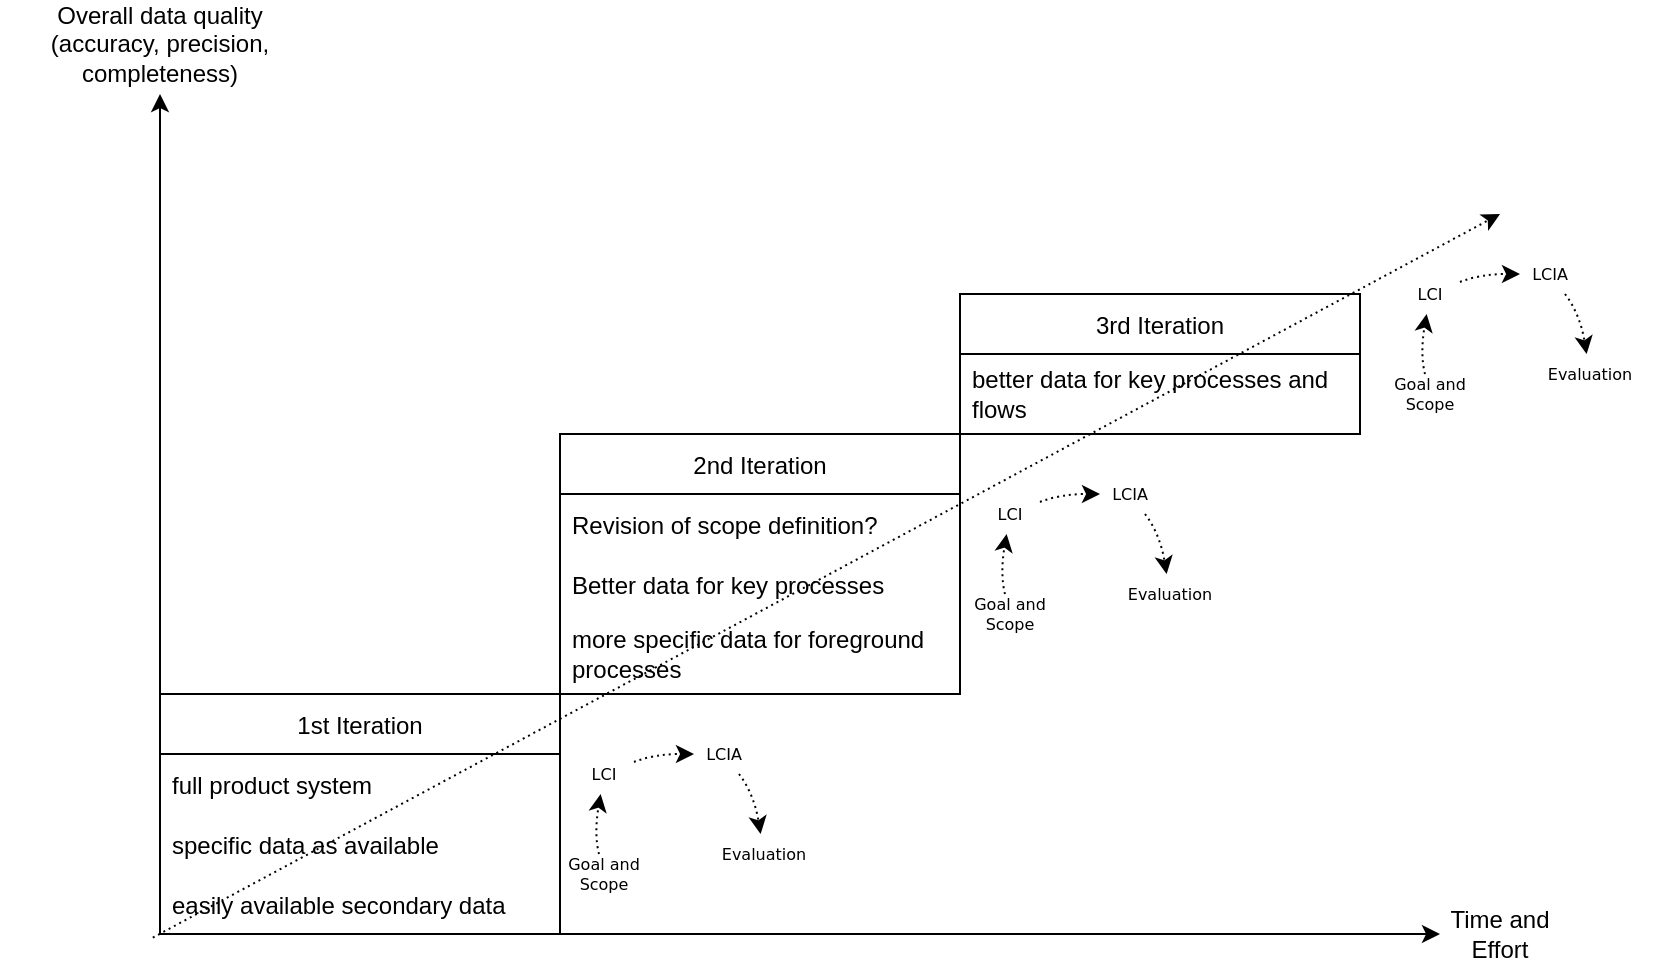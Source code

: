 <mxfile version="18.0.1" type="device"><diagram id="VoKbHEzUuemfzcEp0u5A" name="Page-1"><mxGraphModel dx="1403" dy="812" grid="1" gridSize="10" guides="1" tooltips="1" connect="1" arrows="1" fold="1" page="1" pageScale="1" pageWidth="1169" pageHeight="827" math="0" shadow="0"><root><mxCell id="0"/><mxCell id="1" parent="0"/><mxCell id="-6AFv5SehDddD2G95PqS-1" value="" style="endArrow=classic;html=1;rounded=0;" edge="1" parent="1"><mxGeometry width="50" height="50" relative="1" as="geometry"><mxPoint x="120" y="600" as="sourcePoint"/><mxPoint x="120" y="180" as="targetPoint"/></mxGeometry></mxCell><mxCell id="-6AFv5SehDddD2G95PqS-2" value="" style="endArrow=classic;html=1;rounded=0;" edge="1" parent="1"><mxGeometry width="50" height="50" relative="1" as="geometry"><mxPoint x="120" y="600" as="sourcePoint"/><mxPoint x="760" y="600" as="targetPoint"/></mxGeometry></mxCell><mxCell id="-6AFv5SehDddD2G95PqS-3" value="Time and Effort" style="text;html=1;strokeColor=none;fillColor=none;align=center;verticalAlign=middle;whiteSpace=wrap;rounded=0;" vertex="1" parent="1"><mxGeometry x="760" y="585" width="60" height="30" as="geometry"/></mxCell><mxCell id="-6AFv5SehDddD2G95PqS-4" value="Overall data quality (accuracy, precision, completeness)" style="text;html=1;strokeColor=none;fillColor=none;align=center;verticalAlign=middle;whiteSpace=wrap;rounded=0;" vertex="1" parent="1"><mxGeometry x="40" y="140" width="160" height="30" as="geometry"/></mxCell><mxCell id="-6AFv5SehDddD2G95PqS-6" value="1st Iteration" style="swimlane;fontStyle=0;childLayout=stackLayout;horizontal=1;startSize=30;horizontalStack=0;resizeParent=1;resizeParentMax=0;resizeLast=0;collapsible=1;marginBottom=0;" vertex="1" parent="1"><mxGeometry x="120" y="480" width="200" height="120" as="geometry"/></mxCell><mxCell id="-6AFv5SehDddD2G95PqS-7" value="full product system" style="text;strokeColor=none;fillColor=none;align=left;verticalAlign=middle;spacingLeft=4;spacingRight=4;overflow=hidden;points=[[0,0.5],[1,0.5]];portConstraint=eastwest;rotatable=0;" vertex="1" parent="-6AFv5SehDddD2G95PqS-6"><mxGeometry y="30" width="200" height="30" as="geometry"/></mxCell><mxCell id="-6AFv5SehDddD2G95PqS-8" value="specific data as available" style="text;strokeColor=none;fillColor=none;align=left;verticalAlign=middle;spacingLeft=4;spacingRight=4;overflow=hidden;points=[[0,0.5],[1,0.5]];portConstraint=eastwest;rotatable=0;" vertex="1" parent="-6AFv5SehDddD2G95PqS-6"><mxGeometry y="60" width="200" height="30" as="geometry"/></mxCell><mxCell id="-6AFv5SehDddD2G95PqS-9" value="easily available secondary data" style="text;strokeColor=none;fillColor=none;align=left;verticalAlign=middle;spacingLeft=4;spacingRight=4;overflow=hidden;points=[[0,0.5],[1,0.5]];portConstraint=eastwest;rotatable=0;" vertex="1" parent="-6AFv5SehDddD2G95PqS-6"><mxGeometry y="90" width="200" height="30" as="geometry"/></mxCell><mxCell id="-6AFv5SehDddD2G95PqS-10" value="2nd Iteration" style="swimlane;fontStyle=0;childLayout=stackLayout;horizontal=1;startSize=30;horizontalStack=0;resizeParent=1;resizeParentMax=0;resizeLast=0;collapsible=1;marginBottom=0;" vertex="1" parent="1"><mxGeometry x="320" y="350" width="200" height="130" as="geometry"/></mxCell><mxCell id="-6AFv5SehDddD2G95PqS-11" value="Revision of scope definition?" style="text;strokeColor=none;fillColor=none;align=left;verticalAlign=middle;spacingLeft=4;spacingRight=4;overflow=hidden;points=[[0,0.5],[1,0.5]];portConstraint=eastwest;rotatable=0;" vertex="1" parent="-6AFv5SehDddD2G95PqS-10"><mxGeometry y="30" width="200" height="30" as="geometry"/></mxCell><mxCell id="-6AFv5SehDddD2G95PqS-12" value="Better data for key processes" style="text;strokeColor=none;fillColor=none;align=left;verticalAlign=middle;spacingLeft=4;spacingRight=4;overflow=hidden;points=[[0,0.5],[1,0.5]];portConstraint=eastwest;rotatable=0;" vertex="1" parent="-6AFv5SehDddD2G95PqS-10"><mxGeometry y="60" width="200" height="30" as="geometry"/></mxCell><mxCell id="-6AFv5SehDddD2G95PqS-13" value="more specific data for foreground processes" style="text;strokeColor=none;fillColor=none;align=left;verticalAlign=middle;spacingLeft=4;spacingRight=4;overflow=hidden;points=[[0,0.5],[1,0.5]];portConstraint=eastwest;rotatable=0;whiteSpace=wrap;" vertex="1" parent="-6AFv5SehDddD2G95PqS-10"><mxGeometry y="90" width="200" height="40" as="geometry"/></mxCell><mxCell id="-6AFv5SehDddD2G95PqS-14" value="3rd Iteration" style="swimlane;fontStyle=0;childLayout=stackLayout;horizontal=1;startSize=30;horizontalStack=0;resizeParent=1;resizeParentMax=0;resizeLast=0;collapsible=1;marginBottom=0;" vertex="1" parent="1"><mxGeometry x="520" y="280" width="200" height="70" as="geometry"/></mxCell><mxCell id="-6AFv5SehDddD2G95PqS-15" value="better data for key processes and flows" style="text;strokeColor=none;fillColor=none;align=left;verticalAlign=middle;spacingLeft=4;spacingRight=4;overflow=hidden;points=[[0,0.5],[1,0.5]];portConstraint=eastwest;rotatable=0;whiteSpace=wrap;" vertex="1" parent="-6AFv5SehDddD2G95PqS-14"><mxGeometry y="30" width="200" height="40" as="geometry"/></mxCell><mxCell id="-6AFv5SehDddD2G95PqS-19" value="" style="endArrow=classic;html=1;rounded=0;dashed=1;dashPattern=1 2;exitX=-0.018;exitY=1.06;exitDx=0;exitDy=0;exitPerimeter=0;" edge="1" parent="1" source="-6AFv5SehDddD2G95PqS-9"><mxGeometry width="50" height="50" relative="1" as="geometry"><mxPoint x="540" y="350" as="sourcePoint"/><mxPoint x="790" y="240" as="targetPoint"/></mxGeometry></mxCell><mxCell id="-6AFv5SehDddD2G95PqS-28" value="" style="group" vertex="1" connectable="0" parent="1"><mxGeometry x="327" y="480" width="130" height="110" as="geometry"/></mxCell><mxCell id="-6AFv5SehDddD2G95PqS-20" value="LCI" style="text;html=1;strokeColor=none;fillColor=none;align=center;verticalAlign=middle;whiteSpace=wrap;rounded=0;fontFamily=Dejavu Sans;fontSize=8;" vertex="1" parent="-6AFv5SehDddD2G95PqS-28"><mxGeometry y="30" width="30" height="20" as="geometry"/></mxCell><mxCell id="-6AFv5SehDddD2G95PqS-21" value="LCIA" style="text;html=1;strokeColor=none;fillColor=none;align=center;verticalAlign=middle;whiteSpace=wrap;rounded=0;fontFamily=Dejavu Sans;fontSize=8;" vertex="1" parent="-6AFv5SehDddD2G95PqS-28"><mxGeometry x="60" y="20" width="30" height="20" as="geometry"/></mxCell><mxCell id="-6AFv5SehDddD2G95PqS-22" value="Evaluation" style="text;html=1;strokeColor=none;fillColor=none;align=center;verticalAlign=middle;whiteSpace=wrap;rounded=0;fontFamily=Dejavu Sans;fontSize=8;" vertex="1" parent="-6AFv5SehDddD2G95PqS-28"><mxGeometry x="80" y="70" width="30" height="20" as="geometry"/></mxCell><mxCell id="-6AFv5SehDddD2G95PqS-23" value="Goal and Scope" style="text;html=1;strokeColor=none;fillColor=none;align=center;verticalAlign=middle;whiteSpace=wrap;rounded=0;fontFamily=Dejavu Sans;fontSize=8;" vertex="1" parent="-6AFv5SehDddD2G95PqS-28"><mxGeometry x="-10" y="80" width="50" height="20" as="geometry"/></mxCell><mxCell id="-6AFv5SehDddD2G95PqS-25" value="" style="curved=1;endArrow=classic;html=1;rounded=0;dashed=1;dashPattern=1 2;fontFamily=Dejavu Sans;fontSize=8;" edge="1" parent="-6AFv5SehDddD2G95PqS-28" source="-6AFv5SehDddD2G95PqS-23" target="-6AFv5SehDddD2G95PqS-20"><mxGeometry width="50" height="50" relative="1" as="geometry"><mxPoint x="90" y="60" as="sourcePoint"/><mxPoint x="140" y="10" as="targetPoint"/><Array as="points"><mxPoint x="10" y="70"/></Array></mxGeometry></mxCell><mxCell id="-6AFv5SehDddD2G95PqS-26" value="" style="curved=1;endArrow=classic;html=1;rounded=0;dashed=1;dashPattern=1 2;fontFamily=Dejavu Sans;fontSize=8;" edge="1" parent="-6AFv5SehDddD2G95PqS-28" source="-6AFv5SehDddD2G95PqS-20" target="-6AFv5SehDddD2G95PqS-21"><mxGeometry width="50" height="50" relative="1" as="geometry"><mxPoint x="37.5" y="100" as="sourcePoint"/><mxPoint x="23.75" y="60" as="targetPoint"/><Array as="points"><mxPoint x="40" y="30"/></Array></mxGeometry></mxCell><mxCell id="-6AFv5SehDddD2G95PqS-27" value="" style="curved=1;endArrow=classic;html=1;rounded=0;dashed=1;dashPattern=1 2;fontFamily=Dejavu Sans;fontSize=8;" edge="1" parent="-6AFv5SehDddD2G95PqS-28" source="-6AFv5SehDddD2G95PqS-21" target="-6AFv5SehDddD2G95PqS-22"><mxGeometry width="50" height="50" relative="1" as="geometry"><mxPoint x="107.5" y="40" as="sourcePoint"/><mxPoint x="93.75" as="targetPoint"/><Array as="points"><mxPoint x="90" y="50"/></Array></mxGeometry></mxCell><mxCell id="-6AFv5SehDddD2G95PqS-30" value="" style="group" vertex="1" connectable="0" parent="1"><mxGeometry x="530" y="350" width="130" height="110" as="geometry"/></mxCell><mxCell id="-6AFv5SehDddD2G95PqS-31" value="LCI" style="text;html=1;strokeColor=none;fillColor=none;align=center;verticalAlign=middle;whiteSpace=wrap;rounded=0;fontFamily=Dejavu Sans;fontSize=8;" vertex="1" parent="-6AFv5SehDddD2G95PqS-30"><mxGeometry y="30" width="30" height="20" as="geometry"/></mxCell><mxCell id="-6AFv5SehDddD2G95PqS-32" value="LCIA" style="text;html=1;strokeColor=none;fillColor=none;align=center;verticalAlign=middle;whiteSpace=wrap;rounded=0;fontFamily=Dejavu Sans;fontSize=8;" vertex="1" parent="-6AFv5SehDddD2G95PqS-30"><mxGeometry x="60" y="20" width="30" height="20" as="geometry"/></mxCell><mxCell id="-6AFv5SehDddD2G95PqS-33" value="Evaluation" style="text;html=1;strokeColor=none;fillColor=none;align=center;verticalAlign=middle;whiteSpace=wrap;rounded=0;fontFamily=Dejavu Sans;fontSize=8;" vertex="1" parent="-6AFv5SehDddD2G95PqS-30"><mxGeometry x="80" y="70" width="30" height="20" as="geometry"/></mxCell><mxCell id="-6AFv5SehDddD2G95PqS-34" value="Goal and Scope" style="text;html=1;strokeColor=none;fillColor=none;align=center;verticalAlign=middle;whiteSpace=wrap;rounded=0;fontFamily=Dejavu Sans;fontSize=8;" vertex="1" parent="-6AFv5SehDddD2G95PqS-30"><mxGeometry x="-10" y="80" width="50" height="20" as="geometry"/></mxCell><mxCell id="-6AFv5SehDddD2G95PqS-35" value="" style="curved=1;endArrow=classic;html=1;rounded=0;dashed=1;dashPattern=1 2;fontFamily=Dejavu Sans;fontSize=8;" edge="1" parent="-6AFv5SehDddD2G95PqS-30" source="-6AFv5SehDddD2G95PqS-34" target="-6AFv5SehDddD2G95PqS-31"><mxGeometry width="50" height="50" relative="1" as="geometry"><mxPoint x="90" y="60" as="sourcePoint"/><mxPoint x="140" y="10" as="targetPoint"/><Array as="points"><mxPoint x="10" y="70"/></Array></mxGeometry></mxCell><mxCell id="-6AFv5SehDddD2G95PqS-36" value="" style="curved=1;endArrow=classic;html=1;rounded=0;dashed=1;dashPattern=1 2;fontFamily=Dejavu Sans;fontSize=8;" edge="1" parent="-6AFv5SehDddD2G95PqS-30" source="-6AFv5SehDddD2G95PqS-31" target="-6AFv5SehDddD2G95PqS-32"><mxGeometry width="50" height="50" relative="1" as="geometry"><mxPoint x="37.5" y="100" as="sourcePoint"/><mxPoint x="23.75" y="60" as="targetPoint"/><Array as="points"><mxPoint x="40" y="30"/></Array></mxGeometry></mxCell><mxCell id="-6AFv5SehDddD2G95PqS-37" value="" style="curved=1;endArrow=classic;html=1;rounded=0;dashed=1;dashPattern=1 2;fontFamily=Dejavu Sans;fontSize=8;" edge="1" parent="-6AFv5SehDddD2G95PqS-30" source="-6AFv5SehDddD2G95PqS-32" target="-6AFv5SehDddD2G95PqS-33"><mxGeometry width="50" height="50" relative="1" as="geometry"><mxPoint x="107.5" y="40" as="sourcePoint"/><mxPoint x="93.75" as="targetPoint"/><Array as="points"><mxPoint x="90" y="50"/></Array></mxGeometry></mxCell><mxCell id="-6AFv5SehDddD2G95PqS-38" value="" style="group" vertex="1" connectable="0" parent="1"><mxGeometry x="740" y="240" width="130" height="110" as="geometry"/></mxCell><mxCell id="-6AFv5SehDddD2G95PqS-39" value="LCI" style="text;html=1;strokeColor=none;fillColor=none;align=center;verticalAlign=middle;whiteSpace=wrap;rounded=0;fontFamily=Dejavu Sans;fontSize=8;" vertex="1" parent="-6AFv5SehDddD2G95PqS-38"><mxGeometry y="30" width="30" height="20" as="geometry"/></mxCell><mxCell id="-6AFv5SehDddD2G95PqS-40" value="LCIA" style="text;html=1;strokeColor=none;fillColor=none;align=center;verticalAlign=middle;whiteSpace=wrap;rounded=0;fontFamily=Dejavu Sans;fontSize=8;" vertex="1" parent="-6AFv5SehDddD2G95PqS-38"><mxGeometry x="60" y="20" width="30" height="20" as="geometry"/></mxCell><mxCell id="-6AFv5SehDddD2G95PqS-41" value="Evaluation" style="text;html=1;strokeColor=none;fillColor=none;align=center;verticalAlign=middle;whiteSpace=wrap;rounded=0;fontFamily=Dejavu Sans;fontSize=8;" vertex="1" parent="-6AFv5SehDddD2G95PqS-38"><mxGeometry x="80" y="70" width="30" height="20" as="geometry"/></mxCell><mxCell id="-6AFv5SehDddD2G95PqS-42" value="Goal and Scope" style="text;html=1;strokeColor=none;fillColor=none;align=center;verticalAlign=middle;whiteSpace=wrap;rounded=0;fontFamily=Dejavu Sans;fontSize=8;" vertex="1" parent="-6AFv5SehDddD2G95PqS-38"><mxGeometry x="-10" y="80" width="50" height="20" as="geometry"/></mxCell><mxCell id="-6AFv5SehDddD2G95PqS-43" value="" style="curved=1;endArrow=classic;html=1;rounded=0;dashed=1;dashPattern=1 2;fontFamily=Dejavu Sans;fontSize=8;" edge="1" parent="-6AFv5SehDddD2G95PqS-38" source="-6AFv5SehDddD2G95PqS-42" target="-6AFv5SehDddD2G95PqS-39"><mxGeometry width="50" height="50" relative="1" as="geometry"><mxPoint x="90" y="60" as="sourcePoint"/><mxPoint x="140" y="10" as="targetPoint"/><Array as="points"><mxPoint x="10" y="70"/></Array></mxGeometry></mxCell><mxCell id="-6AFv5SehDddD2G95PqS-44" value="" style="curved=1;endArrow=classic;html=1;rounded=0;dashed=1;dashPattern=1 2;fontFamily=Dejavu Sans;fontSize=8;" edge="1" parent="-6AFv5SehDddD2G95PqS-38" source="-6AFv5SehDddD2G95PqS-39" target="-6AFv5SehDddD2G95PqS-40"><mxGeometry width="50" height="50" relative="1" as="geometry"><mxPoint x="37.5" y="100" as="sourcePoint"/><mxPoint x="23.75" y="60" as="targetPoint"/><Array as="points"><mxPoint x="40" y="30"/></Array></mxGeometry></mxCell><mxCell id="-6AFv5SehDddD2G95PqS-45" value="" style="curved=1;endArrow=classic;html=1;rounded=0;dashed=1;dashPattern=1 2;fontFamily=Dejavu Sans;fontSize=8;" edge="1" parent="-6AFv5SehDddD2G95PqS-38" source="-6AFv5SehDddD2G95PqS-40" target="-6AFv5SehDddD2G95PqS-41"><mxGeometry width="50" height="50" relative="1" as="geometry"><mxPoint x="107.5" y="40" as="sourcePoint"/><mxPoint x="93.75" as="targetPoint"/><Array as="points"><mxPoint x="90" y="50"/></Array></mxGeometry></mxCell></root></mxGraphModel></diagram></mxfile>
